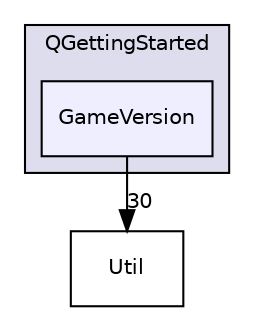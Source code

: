digraph "F:/Projects/Git/QGettingStarted/QGettingStarted/GameVersion" {
  compound=true
  node [ fontsize="10", fontname="Helvetica"];
  edge [ labelfontsize="10", labelfontname="Helvetica"];
  subgraph clusterdir_33faca7923b0727d5ff07d4415b69f6b {
    graph [ bgcolor="#ddddee", pencolor="black", label="QGettingStarted" fontname="Helvetica", fontsize="10", URL="dir_33faca7923b0727d5ff07d4415b69f6b.html"]
  dir_df77136a0a02100f425955b2e8c772f6 [shape=box, label="GameVersion", style="filled", fillcolor="#eeeeff", pencolor="black", URL="dir_df77136a0a02100f425955b2e8c772f6.html"];
  }
  dir_890fa5e9da6fb108cb536419756a934a [shape=box label="Util" URL="dir_890fa5e9da6fb108cb536419756a934a.html"];
  dir_df77136a0a02100f425955b2e8c772f6->dir_890fa5e9da6fb108cb536419756a934a [headlabel="30", labeldistance=1.5 headhref="dir_000007_000010.html"];
}

